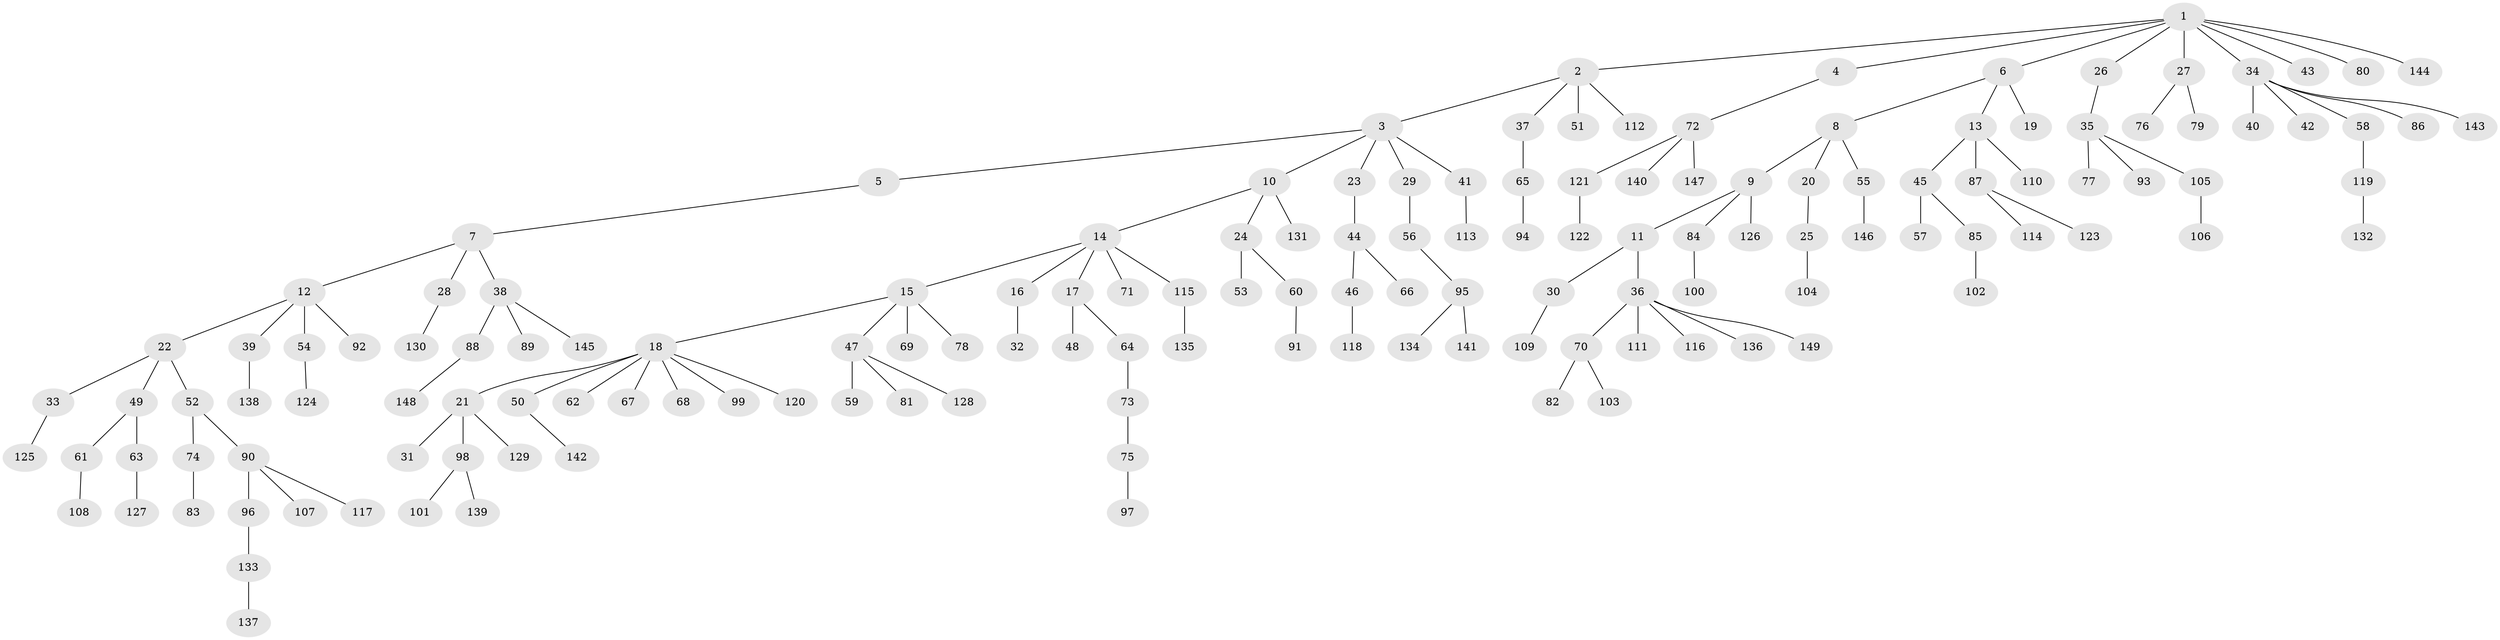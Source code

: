 // coarse degree distribution, {8: 0.009523809523809525, 4: 0.047619047619047616, 6: 0.02857142857142857, 2: 0.13333333333333333, 3: 0.12380952380952381, 5: 0.0380952380952381, 11: 0.009523809523809525, 1: 0.6095238095238096}
// Generated by graph-tools (version 1.1) at 2025/52/02/27/25 19:52:12]
// undirected, 149 vertices, 148 edges
graph export_dot {
graph [start="1"]
  node [color=gray90,style=filled];
  1;
  2;
  3;
  4;
  5;
  6;
  7;
  8;
  9;
  10;
  11;
  12;
  13;
  14;
  15;
  16;
  17;
  18;
  19;
  20;
  21;
  22;
  23;
  24;
  25;
  26;
  27;
  28;
  29;
  30;
  31;
  32;
  33;
  34;
  35;
  36;
  37;
  38;
  39;
  40;
  41;
  42;
  43;
  44;
  45;
  46;
  47;
  48;
  49;
  50;
  51;
  52;
  53;
  54;
  55;
  56;
  57;
  58;
  59;
  60;
  61;
  62;
  63;
  64;
  65;
  66;
  67;
  68;
  69;
  70;
  71;
  72;
  73;
  74;
  75;
  76;
  77;
  78;
  79;
  80;
  81;
  82;
  83;
  84;
  85;
  86;
  87;
  88;
  89;
  90;
  91;
  92;
  93;
  94;
  95;
  96;
  97;
  98;
  99;
  100;
  101;
  102;
  103;
  104;
  105;
  106;
  107;
  108;
  109;
  110;
  111;
  112;
  113;
  114;
  115;
  116;
  117;
  118;
  119;
  120;
  121;
  122;
  123;
  124;
  125;
  126;
  127;
  128;
  129;
  130;
  131;
  132;
  133;
  134;
  135;
  136;
  137;
  138;
  139;
  140;
  141;
  142;
  143;
  144;
  145;
  146;
  147;
  148;
  149;
  1 -- 2;
  1 -- 4;
  1 -- 6;
  1 -- 26;
  1 -- 27;
  1 -- 34;
  1 -- 43;
  1 -- 80;
  1 -- 144;
  2 -- 3;
  2 -- 37;
  2 -- 51;
  2 -- 112;
  3 -- 5;
  3 -- 10;
  3 -- 23;
  3 -- 29;
  3 -- 41;
  4 -- 72;
  5 -- 7;
  6 -- 8;
  6 -- 13;
  6 -- 19;
  7 -- 12;
  7 -- 28;
  7 -- 38;
  8 -- 9;
  8 -- 20;
  8 -- 55;
  9 -- 11;
  9 -- 84;
  9 -- 126;
  10 -- 14;
  10 -- 24;
  10 -- 131;
  11 -- 30;
  11 -- 36;
  12 -- 22;
  12 -- 39;
  12 -- 54;
  12 -- 92;
  13 -- 45;
  13 -- 87;
  13 -- 110;
  14 -- 15;
  14 -- 16;
  14 -- 17;
  14 -- 71;
  14 -- 115;
  15 -- 18;
  15 -- 47;
  15 -- 69;
  15 -- 78;
  16 -- 32;
  17 -- 48;
  17 -- 64;
  18 -- 21;
  18 -- 50;
  18 -- 62;
  18 -- 67;
  18 -- 68;
  18 -- 99;
  18 -- 120;
  20 -- 25;
  21 -- 31;
  21 -- 98;
  21 -- 129;
  22 -- 33;
  22 -- 49;
  22 -- 52;
  23 -- 44;
  24 -- 53;
  24 -- 60;
  25 -- 104;
  26 -- 35;
  27 -- 76;
  27 -- 79;
  28 -- 130;
  29 -- 56;
  30 -- 109;
  33 -- 125;
  34 -- 40;
  34 -- 42;
  34 -- 58;
  34 -- 86;
  34 -- 143;
  35 -- 77;
  35 -- 93;
  35 -- 105;
  36 -- 70;
  36 -- 111;
  36 -- 116;
  36 -- 136;
  36 -- 149;
  37 -- 65;
  38 -- 88;
  38 -- 89;
  38 -- 145;
  39 -- 138;
  41 -- 113;
  44 -- 46;
  44 -- 66;
  45 -- 57;
  45 -- 85;
  46 -- 118;
  47 -- 59;
  47 -- 81;
  47 -- 128;
  49 -- 61;
  49 -- 63;
  50 -- 142;
  52 -- 74;
  52 -- 90;
  54 -- 124;
  55 -- 146;
  56 -- 95;
  58 -- 119;
  60 -- 91;
  61 -- 108;
  63 -- 127;
  64 -- 73;
  65 -- 94;
  70 -- 82;
  70 -- 103;
  72 -- 121;
  72 -- 140;
  72 -- 147;
  73 -- 75;
  74 -- 83;
  75 -- 97;
  84 -- 100;
  85 -- 102;
  87 -- 114;
  87 -- 123;
  88 -- 148;
  90 -- 96;
  90 -- 107;
  90 -- 117;
  95 -- 134;
  95 -- 141;
  96 -- 133;
  98 -- 101;
  98 -- 139;
  105 -- 106;
  115 -- 135;
  119 -- 132;
  121 -- 122;
  133 -- 137;
}
